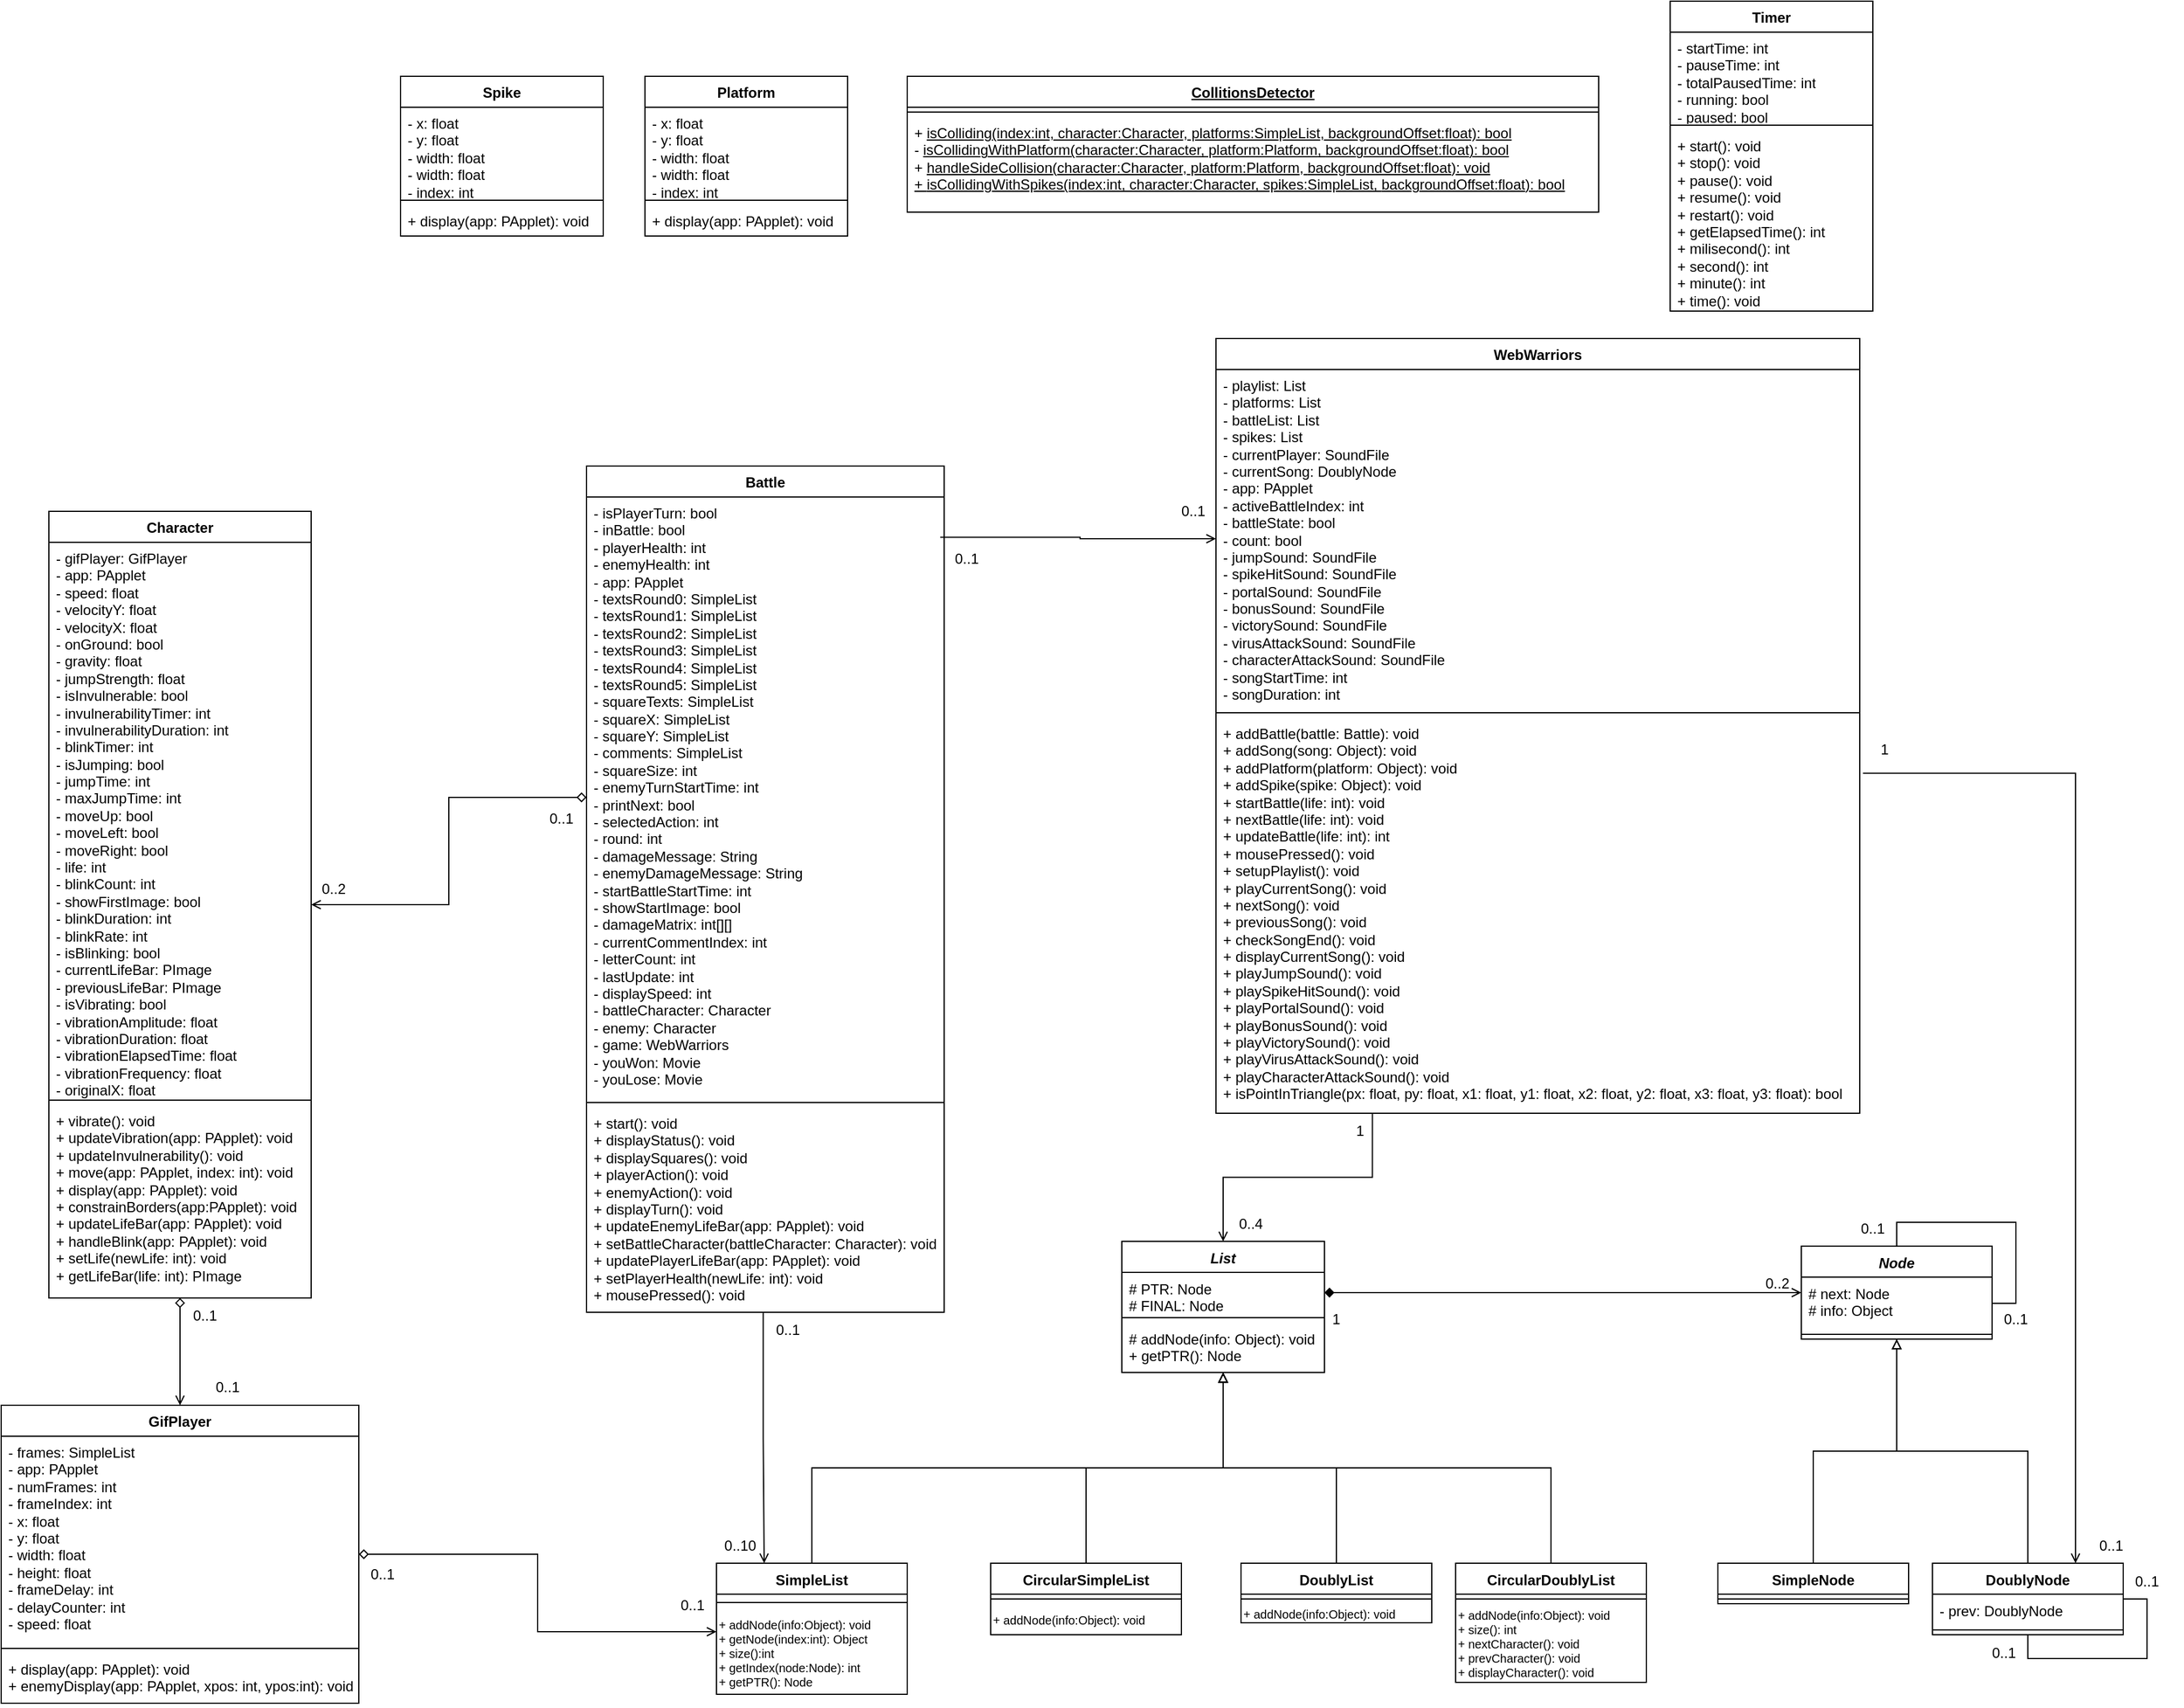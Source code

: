 <mxfile version="24.8.9">
  <diagram name="Página-1" id="no66G18aUI9NBCXY-a2u">
    <mxGraphModel dx="4107" dy="1871" grid="1" gridSize="10" guides="1" tooltips="1" connect="1" arrows="1" fold="1" page="1" pageScale="1" pageWidth="1169" pageHeight="827" math="0" shadow="0">
      <root>
        <mxCell id="0" />
        <mxCell id="1" parent="0" />
        <mxCell id="sptpfzLTfWeSHAtrSv20-1" value="WebWarriors" style="swimlane;fontStyle=1;align=center;verticalAlign=top;childLayout=stackLayout;horizontal=1;startSize=26;horizontalStack=0;resizeParent=1;resizeParentMax=0;resizeLast=0;collapsible=1;marginBottom=0;whiteSpace=wrap;html=1;" parent="1" vertex="1">
          <mxGeometry x="529" y="-520" width="540" height="650" as="geometry" />
        </mxCell>
        <mxCell id="sptpfzLTfWeSHAtrSv20-2" value="- playlist: List&lt;div&gt;&lt;div&gt;&lt;div&gt;- platforms: List&lt;/div&gt;&lt;div&gt;- battleList: List&lt;/div&gt;&lt;div&gt;- spikes: List&lt;/div&gt;&lt;div&gt;- currentPlayer: SoundFile&lt;/div&gt;&lt;div&gt;- currentSong: DoublyNode&lt;/div&gt;&lt;div&gt;- app: PApplet&lt;/div&gt;&lt;div&gt;-&amp;nbsp;activeBattleIndex: int&lt;/div&gt;&lt;div&gt;-&amp;nbsp;battleState: bool&lt;/div&gt;&lt;/div&gt;&lt;/div&gt;&lt;div&gt;- count: bool&lt;/div&gt;&lt;div&gt;-&amp;nbsp;jumpSound:&amp;nbsp;SoundFile&lt;/div&gt;&lt;div&gt;-&amp;nbsp;spikeHitSound:&amp;nbsp;SoundFile&lt;/div&gt;&lt;div&gt;-&amp;nbsp;portalSound:&amp;nbsp;SoundFile&lt;/div&gt;&lt;div&gt;-&amp;nbsp;bonusSound:&amp;nbsp;SoundFile&lt;/div&gt;&lt;div&gt;-&amp;nbsp;victorySound:&amp;nbsp;SoundFile&lt;/div&gt;&lt;div&gt;-&amp;nbsp;virusAttackSound:&amp;nbsp;SoundFile&lt;/div&gt;&lt;div&gt;-&amp;nbsp;characterAttackSound:&amp;nbsp;SoundFile&lt;/div&gt;&lt;div&gt;-&amp;nbsp;songStartTime: int&lt;/div&gt;&lt;div&gt;-&amp;nbsp;songDuration: int&lt;/div&gt;" style="text;strokeColor=none;fillColor=none;align=left;verticalAlign=top;spacingLeft=4;spacingRight=4;overflow=hidden;rotatable=0;points=[[0,0.5],[1,0.5]];portConstraint=eastwest;whiteSpace=wrap;html=1;" parent="sptpfzLTfWeSHAtrSv20-1" vertex="1">
          <mxGeometry y="26" width="540" height="284" as="geometry" />
        </mxCell>
        <mxCell id="sptpfzLTfWeSHAtrSv20-3" value="" style="line;strokeWidth=1;fillColor=none;align=left;verticalAlign=middle;spacingTop=-1;spacingLeft=3;spacingRight=3;rotatable=0;labelPosition=right;points=[];portConstraint=eastwest;strokeColor=inherit;" parent="sptpfzLTfWeSHAtrSv20-1" vertex="1">
          <mxGeometry y="310" width="540" height="8" as="geometry" />
        </mxCell>
        <mxCell id="sptpfzLTfWeSHAtrSv20-4" value="+&amp;nbsp;addBattle(battle: Battle): void&lt;div&gt;+&amp;nbsp;addSong(song: Object): void&lt;/div&gt;&lt;div&gt;+&amp;nbsp;addPlatform(platform: Object): void&lt;/div&gt;&lt;div&gt;+ addSpike(spike: Object): void&lt;br&gt;&lt;div&gt;+&amp;nbsp;startBattle(life: int): void&lt;/div&gt;&lt;div&gt;+&amp;nbsp;nextBattle(life: int): void&lt;/div&gt;&lt;div&gt;+&amp;nbsp;updateBattle(life: int): int&lt;/div&gt;&lt;div&gt;+&amp;nbsp;mousePressed(): void&lt;/div&gt;&lt;div&gt;+&amp;nbsp;setupPlaylist(): void&lt;/div&gt;&lt;/div&gt;&lt;div&gt;+&amp;nbsp;playCurrentSong(): void&lt;/div&gt;&lt;div&gt;+&amp;nbsp;nextSong(): void&lt;/div&gt;&lt;div&gt;+&amp;nbsp;previousSong(): void&lt;/div&gt;&lt;div&gt;+ checkSongEnd(): void&lt;/div&gt;&lt;div&gt;+&amp;nbsp;displayCurrentSong(): void&lt;/div&gt;&lt;div&gt;+&amp;nbsp;playJumpSound(): void&lt;/div&gt;&lt;div&gt;+&amp;nbsp;playSpikeHitSound&lt;span style=&quot;background-color: initial;&quot;&gt;(): void&lt;/span&gt;&lt;/div&gt;&lt;div&gt;+&amp;nbsp;playPortalSound&lt;span style=&quot;background-color: initial;&quot;&gt;(): void&lt;/span&gt;&lt;/div&gt;&lt;div&gt;+&amp;nbsp;playBonusSound&lt;span style=&quot;background-color: initial;&quot;&gt;(): void&lt;/span&gt;&lt;/div&gt;&lt;div&gt;+&amp;nbsp;playVictorySound&lt;span style=&quot;background-color: initial;&quot;&gt;(): void&lt;/span&gt;&lt;/div&gt;&lt;div&gt;+&amp;nbsp;playVirusAttackSound&lt;span style=&quot;background-color: initial;&quot;&gt;(): void&lt;/span&gt;&lt;/div&gt;&lt;div&gt;+&amp;nbsp;playCharacterAttackSound&lt;span style=&quot;background-color: initial;&quot;&gt;(): void&lt;/span&gt;&lt;/div&gt;&lt;div&gt;+&amp;nbsp;isPointInTriangle(px: float, py: float, x1: float, y1: float, x2: float, y2: float, x3: float, y3: float): bool&lt;/div&gt;" style="text;strokeColor=none;fillColor=none;align=left;verticalAlign=top;spacingLeft=4;spacingRight=4;overflow=hidden;rotatable=0;points=[[0,0.5],[1,0.5]];portConstraint=eastwest;whiteSpace=wrap;html=1;" parent="sptpfzLTfWeSHAtrSv20-1" vertex="1">
          <mxGeometry y="318" width="540" height="332" as="geometry" />
        </mxCell>
        <mxCell id="XN8Pr2y6FSfxAYgKEgTv-7" style="edgeStyle=orthogonalEdgeStyle;rounded=0;orthogonalLoop=1;jettySize=auto;html=1;exitX=0.5;exitY=0;exitDx=0;exitDy=0;endArrow=none;endFill=0;startArrow=open;startFill=0;entryX=0.243;entryY=0.999;entryDx=0;entryDy=0;entryPerimeter=0;" parent="1" source="sptpfzLTfWeSHAtrSv20-5" target="sptpfzLTfWeSHAtrSv20-4" edge="1">
          <mxGeometry relative="1" as="geometry" />
        </mxCell>
        <mxCell id="sptpfzLTfWeSHAtrSv20-5" value="&lt;i&gt;List&lt;/i&gt;" style="swimlane;fontStyle=1;align=center;verticalAlign=top;childLayout=stackLayout;horizontal=1;startSize=26;horizontalStack=0;resizeParent=1;resizeParentMax=0;resizeLast=0;collapsible=1;marginBottom=0;whiteSpace=wrap;html=1;" parent="1" vertex="1">
          <mxGeometry x="450" y="237.5" width="170" height="110" as="geometry" />
        </mxCell>
        <mxCell id="sptpfzLTfWeSHAtrSv20-6" value="# PTR: Node&lt;div&gt;# FINAL: Node&lt;/div&gt;" style="text;strokeColor=none;fillColor=none;align=left;verticalAlign=top;spacingLeft=4;spacingRight=4;overflow=hidden;rotatable=0;points=[[0,0.5],[1,0.5]];portConstraint=eastwest;whiteSpace=wrap;html=1;" parent="sptpfzLTfWeSHAtrSv20-5" vertex="1">
          <mxGeometry y="26" width="170" height="34" as="geometry" />
        </mxCell>
        <mxCell id="sptpfzLTfWeSHAtrSv20-7" value="" style="line;strokeWidth=1;fillColor=none;align=left;verticalAlign=middle;spacingTop=-1;spacingLeft=3;spacingRight=3;rotatable=0;labelPosition=right;points=[];portConstraint=eastwest;strokeColor=inherit;" parent="sptpfzLTfWeSHAtrSv20-5" vertex="1">
          <mxGeometry y="60" width="170" height="8" as="geometry" />
        </mxCell>
        <mxCell id="sptpfzLTfWeSHAtrSv20-8" value="# addNode(info: Object): void&lt;div&gt;+ getPTR(): Node&lt;/div&gt;" style="text;strokeColor=none;fillColor=none;align=left;verticalAlign=top;spacingLeft=4;spacingRight=4;overflow=hidden;rotatable=0;points=[[0,0.5],[1,0.5]];portConstraint=eastwest;whiteSpace=wrap;html=1;" parent="sptpfzLTfWeSHAtrSv20-5" vertex="1">
          <mxGeometry y="68" width="170" height="42" as="geometry" />
        </mxCell>
        <mxCell id="sptpfzLTfWeSHAtrSv20-17" style="edgeStyle=orthogonalEdgeStyle;rounded=0;orthogonalLoop=1;jettySize=auto;html=1;exitX=0.5;exitY=0;exitDx=0;exitDy=0;endArrow=block;endFill=0;" parent="1" source="sptpfzLTfWeSHAtrSv20-9" target="sptpfzLTfWeSHAtrSv20-5" edge="1">
          <mxGeometry relative="1" as="geometry" />
        </mxCell>
        <mxCell id="sptpfzLTfWeSHAtrSv20-9" value="SimpleList" style="swimlane;fontStyle=1;align=center;verticalAlign=top;childLayout=stackLayout;horizontal=1;startSize=26;horizontalStack=0;resizeParent=1;resizeParentMax=0;resizeLast=0;collapsible=1;marginBottom=0;whiteSpace=wrap;html=1;" parent="1" vertex="1">
          <mxGeometry x="110" y="507.5" width="160" height="110" as="geometry" />
        </mxCell>
        <mxCell id="sptpfzLTfWeSHAtrSv20-11" value="" style="line;strokeWidth=1;fillColor=none;align=left;verticalAlign=middle;spacingTop=-1;spacingLeft=3;spacingRight=3;rotatable=0;labelPosition=right;points=[];portConstraint=eastwest;strokeColor=inherit;" parent="sptpfzLTfWeSHAtrSv20-9" vertex="1">
          <mxGeometry y="26" width="160" height="14" as="geometry" />
        </mxCell>
        <mxCell id="s4VvLcghxHLv86BNgwfr-2" value="+ addNode(info:Object): void&lt;div&gt;+ getNode(index:int): Object&lt;/div&gt;&lt;div&gt;+ size():int&lt;/div&gt;&lt;div&gt;+ getIndex(node:Node): int&lt;/div&gt;&lt;div&gt;+ getPTR(): Node&lt;/div&gt;" style="text;html=1;align=left;verticalAlign=middle;whiteSpace=wrap;rounded=0;fontSize=10;" parent="sptpfzLTfWeSHAtrSv20-9" vertex="1">
          <mxGeometry y="40" width="160" height="70" as="geometry" />
        </mxCell>
        <mxCell id="sptpfzLTfWeSHAtrSv20-18" style="edgeStyle=orthogonalEdgeStyle;rounded=0;orthogonalLoop=1;jettySize=auto;html=1;exitX=0.5;exitY=0;exitDx=0;exitDy=0;endArrow=block;endFill=0;" parent="1" source="sptpfzLTfWeSHAtrSv20-13" target="sptpfzLTfWeSHAtrSv20-5" edge="1">
          <mxGeometry relative="1" as="geometry" />
        </mxCell>
        <mxCell id="sptpfzLTfWeSHAtrSv20-13" value="CircularSimpleList" style="swimlane;fontStyle=1;align=center;verticalAlign=top;childLayout=stackLayout;horizontal=1;startSize=26;horizontalStack=0;resizeParent=1;resizeParentMax=0;resizeLast=0;collapsible=1;marginBottom=0;whiteSpace=wrap;html=1;" parent="1" vertex="1">
          <mxGeometry x="340" y="507.5" width="160" height="60" as="geometry" />
        </mxCell>
        <mxCell id="sptpfzLTfWeSHAtrSv20-15" value="" style="line;strokeWidth=1;fillColor=none;align=left;verticalAlign=middle;spacingTop=-1;spacingLeft=3;spacingRight=3;rotatable=0;labelPosition=right;points=[];portConstraint=eastwest;strokeColor=inherit;" parent="sptpfzLTfWeSHAtrSv20-13" vertex="1">
          <mxGeometry y="26" width="160" height="8" as="geometry" />
        </mxCell>
        <mxCell id="s4VvLcghxHLv86BNgwfr-3" value="+ addNode(info:Object): void" style="text;html=1;align=left;verticalAlign=middle;whiteSpace=wrap;rounded=0;fontSize=10;" parent="sptpfzLTfWeSHAtrSv20-13" vertex="1">
          <mxGeometry y="34" width="160" height="26" as="geometry" />
        </mxCell>
        <mxCell id="sptpfzLTfWeSHAtrSv20-19" value="&lt;i&gt;Node&lt;/i&gt;" style="swimlane;fontStyle=1;align=center;verticalAlign=top;childLayout=stackLayout;horizontal=1;startSize=26;horizontalStack=0;resizeParent=1;resizeParentMax=0;resizeLast=0;collapsible=1;marginBottom=0;whiteSpace=wrap;html=1;" parent="1" vertex="1">
          <mxGeometry x="1020" y="241.5" width="160" height="78" as="geometry" />
        </mxCell>
        <mxCell id="sptpfzLTfWeSHAtrSv20-20" value="# next: Node&lt;div&gt;# info: Object&lt;/div&gt;" style="text;strokeColor=none;fillColor=none;align=left;verticalAlign=top;spacingLeft=4;spacingRight=4;overflow=hidden;rotatable=0;points=[[0,0.5],[1,0.5]];portConstraint=eastwest;whiteSpace=wrap;html=1;" parent="sptpfzLTfWeSHAtrSv20-19" vertex="1">
          <mxGeometry y="26" width="160" height="44" as="geometry" />
        </mxCell>
        <mxCell id="sptpfzLTfWeSHAtrSv20-21" value="" style="line;strokeWidth=1;fillColor=none;align=left;verticalAlign=middle;spacingTop=-1;spacingLeft=3;spacingRight=3;rotatable=0;labelPosition=right;points=[];portConstraint=eastwest;strokeColor=inherit;" parent="sptpfzLTfWeSHAtrSv20-19" vertex="1">
          <mxGeometry y="70" width="160" height="8" as="geometry" />
        </mxCell>
        <mxCell id="XN8Pr2y6FSfxAYgKEgTv-8" style="edgeStyle=orthogonalEdgeStyle;rounded=0;orthogonalLoop=1;jettySize=auto;html=1;exitX=0.5;exitY=0;exitDx=0;exitDy=0;entryX=1;entryY=0.5;entryDx=0;entryDy=0;endArrow=none;endFill=0;" parent="sptpfzLTfWeSHAtrSv20-19" source="sptpfzLTfWeSHAtrSv20-19" target="sptpfzLTfWeSHAtrSv20-20" edge="1">
          <mxGeometry relative="1" as="geometry">
            <Array as="points">
              <mxPoint x="80" y="-20" />
              <mxPoint x="180" y="-20" />
              <mxPoint x="180" y="48" />
            </Array>
          </mxGeometry>
        </mxCell>
        <mxCell id="sptpfzLTfWeSHAtrSv20-27" style="edgeStyle=orthogonalEdgeStyle;rounded=0;orthogonalLoop=1;jettySize=auto;html=1;exitX=0.5;exitY=0;exitDx=0;exitDy=0;endArrow=block;endFill=0;" parent="1" source="sptpfzLTfWeSHAtrSv20-23" target="sptpfzLTfWeSHAtrSv20-19" edge="1">
          <mxGeometry relative="1" as="geometry" />
        </mxCell>
        <mxCell id="sptpfzLTfWeSHAtrSv20-23" value="SimpleNode" style="swimlane;fontStyle=1;align=center;verticalAlign=top;childLayout=stackLayout;horizontal=1;startSize=26;horizontalStack=0;resizeParent=1;resizeParentMax=0;resizeLast=0;collapsible=1;marginBottom=0;whiteSpace=wrap;html=1;" parent="1" vertex="1">
          <mxGeometry x="950" y="507.5" width="160" height="34" as="geometry" />
        </mxCell>
        <mxCell id="sptpfzLTfWeSHAtrSv20-25" value="" style="line;strokeWidth=1;fillColor=none;align=left;verticalAlign=middle;spacingTop=-1;spacingLeft=3;spacingRight=3;rotatable=0;labelPosition=right;points=[];portConstraint=eastwest;strokeColor=inherit;" parent="sptpfzLTfWeSHAtrSv20-23" vertex="1">
          <mxGeometry y="26" width="160" height="8" as="geometry" />
        </mxCell>
        <mxCell id="sptpfzLTfWeSHAtrSv20-28" style="edgeStyle=orthogonalEdgeStyle;rounded=0;orthogonalLoop=1;jettySize=auto;html=1;exitX=1;exitY=0.5;exitDx=0;exitDy=0;endArrow=open;endFill=0;startArrow=diamond;startFill=1;" parent="1" source="sptpfzLTfWeSHAtrSv20-6" target="sptpfzLTfWeSHAtrSv20-19" edge="1">
          <mxGeometry relative="1" as="geometry" />
        </mxCell>
        <mxCell id="RfS6DUSDiNO2roSs5a4l-10" style="edgeStyle=orthogonalEdgeStyle;rounded=0;orthogonalLoop=1;jettySize=auto;html=1;exitX=0.5;exitY=0;exitDx=0;exitDy=0;endArrow=block;endFill=0;" parent="1" source="RfS6DUSDiNO2roSs5a4l-1" target="sptpfzLTfWeSHAtrSv20-19" edge="1">
          <mxGeometry relative="1" as="geometry" />
        </mxCell>
        <mxCell id="RfS6DUSDiNO2roSs5a4l-1" value="DoublyNode" style="swimlane;fontStyle=1;align=center;verticalAlign=top;childLayout=stackLayout;horizontal=1;startSize=26;horizontalStack=0;resizeParent=1;resizeParentMax=0;resizeLast=0;collapsible=1;marginBottom=0;whiteSpace=wrap;html=1;" parent="1" vertex="1">
          <mxGeometry x="1130" y="507.5" width="160" height="60" as="geometry" />
        </mxCell>
        <mxCell id="RfS6DUSDiNO2roSs5a4l-2" value="- prev: DoublyNode" style="text;strokeColor=none;fillColor=none;align=left;verticalAlign=top;spacingLeft=4;spacingRight=4;overflow=hidden;rotatable=0;points=[[0,0.5],[1,0.5]];portConstraint=eastwest;whiteSpace=wrap;html=1;" parent="RfS6DUSDiNO2roSs5a4l-1" vertex="1">
          <mxGeometry y="26" width="160" height="26" as="geometry" />
        </mxCell>
        <mxCell id="RfS6DUSDiNO2roSs5a4l-3" value="" style="line;strokeWidth=1;fillColor=none;align=left;verticalAlign=middle;spacingTop=-1;spacingLeft=3;spacingRight=3;rotatable=0;labelPosition=right;points=[];portConstraint=eastwest;strokeColor=inherit;" parent="RfS6DUSDiNO2roSs5a4l-1" vertex="1">
          <mxGeometry y="52" width="160" height="8" as="geometry" />
        </mxCell>
        <mxCell id="RfS6DUSDiNO2roSs5a4l-9" style="edgeStyle=orthogonalEdgeStyle;rounded=0;orthogonalLoop=1;jettySize=auto;html=1;exitX=0.5;exitY=0;exitDx=0;exitDy=0;endArrow=block;endFill=0;" parent="1" source="RfS6DUSDiNO2roSs5a4l-5" target="sptpfzLTfWeSHAtrSv20-5" edge="1">
          <mxGeometry relative="1" as="geometry" />
        </mxCell>
        <mxCell id="RfS6DUSDiNO2roSs5a4l-5" value="DoublyList" style="swimlane;fontStyle=1;align=center;verticalAlign=top;childLayout=stackLayout;horizontal=1;startSize=26;horizontalStack=0;resizeParent=1;resizeParentMax=0;resizeLast=0;collapsible=1;marginBottom=0;whiteSpace=wrap;html=1;" parent="1" vertex="1">
          <mxGeometry x="550" y="507.5" width="160" height="50" as="geometry" />
        </mxCell>
        <mxCell id="RfS6DUSDiNO2roSs5a4l-7" value="" style="line;strokeWidth=1;fillColor=none;align=left;verticalAlign=middle;spacingTop=-1;spacingLeft=3;spacingRight=3;rotatable=0;labelPosition=right;points=[];portConstraint=eastwest;strokeColor=inherit;" parent="RfS6DUSDiNO2roSs5a4l-5" vertex="1">
          <mxGeometry y="26" width="160" height="8" as="geometry" />
        </mxCell>
        <mxCell id="s4VvLcghxHLv86BNgwfr-4" value="+ addNode(info:Object): void" style="text;html=1;align=left;verticalAlign=middle;whiteSpace=wrap;rounded=0;fontSize=10;" parent="RfS6DUSDiNO2roSs5a4l-5" vertex="1">
          <mxGeometry y="34" width="160" height="16" as="geometry" />
        </mxCell>
        <mxCell id="RfS6DUSDiNO2roSs5a4l-15" style="edgeStyle=orthogonalEdgeStyle;rounded=0;orthogonalLoop=1;jettySize=auto;html=1;exitX=0.5;exitY=0;exitDx=0;exitDy=0;endArrow=block;endFill=0;" parent="1" source="RfS6DUSDiNO2roSs5a4l-11" target="sptpfzLTfWeSHAtrSv20-5" edge="1">
          <mxGeometry relative="1" as="geometry" />
        </mxCell>
        <mxCell id="RfS6DUSDiNO2roSs5a4l-11" value="CircularDoublyList" style="swimlane;fontStyle=1;align=center;verticalAlign=top;childLayout=stackLayout;horizontal=1;startSize=26;horizontalStack=0;resizeParent=1;resizeParentMax=0;resizeLast=0;collapsible=1;marginBottom=0;whiteSpace=wrap;html=1;" parent="1" vertex="1">
          <mxGeometry x="730" y="507.5" width="160" height="100" as="geometry" />
        </mxCell>
        <mxCell id="RfS6DUSDiNO2roSs5a4l-13" value="" style="line;strokeWidth=1;fillColor=none;align=left;verticalAlign=middle;spacingTop=-1;spacingLeft=3;spacingRight=3;rotatable=0;labelPosition=right;points=[];portConstraint=eastwest;strokeColor=inherit;" parent="RfS6DUSDiNO2roSs5a4l-11" vertex="1">
          <mxGeometry y="26" width="160" height="8" as="geometry" />
        </mxCell>
        <mxCell id="s4VvLcghxHLv86BNgwfr-5" value="+ addNode(info:Object): void&lt;div&gt;+ size(): int&lt;/div&gt;&lt;div&gt;+ nextCharacter(): void&lt;/div&gt;&lt;div&gt;+ prevCharacter(): void&lt;/div&gt;&lt;div&gt;+ displayCharacter(): void&lt;/div&gt;" style="text;html=1;align=left;verticalAlign=middle;whiteSpace=wrap;rounded=0;fontSize=10;" parent="RfS6DUSDiNO2roSs5a4l-11" vertex="1">
          <mxGeometry y="34" width="160" height="66" as="geometry" />
        </mxCell>
        <mxCell id="RfS6DUSDiNO2roSs5a4l-21" value="Character" style="swimlane;fontStyle=1;align=center;verticalAlign=top;childLayout=stackLayout;horizontal=1;startSize=26;horizontalStack=0;resizeParent=1;resizeParentMax=0;resizeLast=0;collapsible=1;marginBottom=0;whiteSpace=wrap;html=1;" parent="1" vertex="1">
          <mxGeometry x="-450" y="-375" width="220" height="660" as="geometry" />
        </mxCell>
        <mxCell id="RfS6DUSDiNO2roSs5a4l-22" value="- gifPlayer: GifPlayer&lt;div&gt;- app: PApplet&lt;br&gt;&lt;div&gt;-&amp;nbsp;speed: float&lt;/div&gt;&lt;div&gt;-&amp;nbsp;velocityY: float&lt;/div&gt;&lt;div&gt;-&amp;nbsp;velocityX: float&lt;/div&gt;&lt;div&gt;-&amp;nbsp;onGround: bool&lt;/div&gt;&lt;div&gt;-&amp;nbsp;gravity: float&lt;/div&gt;&lt;div&gt;-&amp;nbsp;jumpStrength: float&lt;/div&gt;&lt;div&gt;-&amp;nbsp;isInvulnerable: bool&lt;/div&gt;&lt;div&gt;-&amp;nbsp;invulnerabilityTimer: int&lt;/div&gt;&lt;div&gt;-&amp;nbsp;invulnerabilityDuration: int&lt;/div&gt;&lt;div&gt;-&amp;nbsp;blinkTimer: int&lt;/div&gt;&lt;div&gt;-&amp;nbsp;isJumping: bool&lt;/div&gt;&lt;div&gt;-&amp;nbsp;jumpTime: int&lt;/div&gt;&lt;div&gt;-&amp;nbsp;maxJumpTime: int&lt;/div&gt;&lt;div&gt;-&amp;nbsp;moveUp: bool&lt;/div&gt;&lt;div&gt;-&amp;nbsp;moveLeft: bool&lt;/div&gt;&lt;div&gt;- moveRight: bool&lt;/div&gt;&lt;/div&gt;&lt;div&gt;- life: int&lt;/div&gt;&lt;div&gt;-&amp;nbsp;blinkCount: int&lt;/div&gt;&lt;div&gt;-&amp;nbsp;showFirstImage: bool&lt;/div&gt;&lt;div&gt;-&amp;nbsp;blinkDuration: int&lt;/div&gt;&lt;div&gt;-&amp;nbsp;blinkRate: int&lt;/div&gt;&lt;div&gt;-&amp;nbsp;isBlinking: bool&lt;/div&gt;&lt;div&gt;-&amp;nbsp;currentLifeBar: PImage&lt;/div&gt;&lt;div&gt;-&amp;nbsp;previousLifeBar: PImage&lt;/div&gt;&lt;div&gt;-&amp;nbsp;isVibrating: bool&lt;/div&gt;&lt;div&gt;-&amp;nbsp;vibrationAmplitude: float&lt;/div&gt;&lt;div&gt;-&amp;nbsp;vibrationDuration: float&lt;/div&gt;&lt;div&gt;-&amp;nbsp;vibrationElapsedTime: float&lt;/div&gt;&lt;div&gt;-&amp;nbsp;vibrationFrequency: float&lt;/div&gt;&lt;div&gt;-&amp;nbsp;originalX: float&lt;/div&gt;" style="text;strokeColor=none;fillColor=none;align=left;verticalAlign=top;spacingLeft=4;spacingRight=4;overflow=hidden;rotatable=0;points=[[0,0.5],[1,0.5]];portConstraint=eastwest;whiteSpace=wrap;html=1;" parent="RfS6DUSDiNO2roSs5a4l-21" vertex="1">
          <mxGeometry y="26" width="220" height="464" as="geometry" />
        </mxCell>
        <mxCell id="RfS6DUSDiNO2roSs5a4l-23" value="" style="line;strokeWidth=1;fillColor=none;align=left;verticalAlign=middle;spacingTop=-1;spacingLeft=3;spacingRight=3;rotatable=0;labelPosition=right;points=[];portConstraint=eastwest;strokeColor=inherit;" parent="RfS6DUSDiNO2roSs5a4l-21" vertex="1">
          <mxGeometry y="490" width="220" height="8" as="geometry" />
        </mxCell>
        <mxCell id="RfS6DUSDiNO2roSs5a4l-24" value="&lt;div&gt;+ vibrate(): void&lt;/div&gt;&lt;div&gt;+&amp;nbsp;updateVibration(app: PApplet): void&lt;/div&gt;&lt;div&gt;+&amp;nbsp;updateInvulnerability(): void&lt;/div&gt;+ move(app: PApplet, index: int): void&lt;div&gt;+&amp;nbsp;&lt;span style=&quot;background-color: initial;&quot;&gt;display(app: PApplet): void&lt;/span&gt;&lt;/div&gt;&lt;div&gt;&lt;span style=&quot;background-color: initial;&quot;&gt;+&amp;nbsp;&lt;/span&gt;&lt;span style=&quot;background-color: initial;&quot;&gt;constrainBorders(app:&lt;/span&gt;&lt;span style=&quot;background-color: initial;&quot;&gt;PApplet&lt;/span&gt;&lt;span style=&quot;background-color: initial;&quot;&gt;): void&lt;/span&gt;&lt;/div&gt;&lt;div&gt;&lt;span style=&quot;background-color: initial;&quot;&gt;+&amp;nbsp;&lt;/span&gt;&lt;span style=&quot;background-color: initial;&quot;&gt;updateLifeBar(app: PApplet): void&lt;/span&gt;&lt;/div&gt;&lt;div&gt;&lt;span style=&quot;background-color: initial;&quot;&gt;+&amp;nbsp;&lt;/span&gt;&lt;span style=&quot;background-color: initial;&quot;&gt;handleBlink(app: PApplet): void&lt;/span&gt;&lt;/div&gt;&lt;div&gt;&lt;span style=&quot;background-color: initial;&quot;&gt;+&amp;nbsp;&lt;/span&gt;&lt;span style=&quot;background-color: initial;&quot;&gt;setLife(newLife: int): void&lt;/span&gt;&lt;/div&gt;&lt;div&gt;&lt;span style=&quot;background-color: initial;&quot;&gt;+&amp;nbsp;&lt;/span&gt;&lt;span style=&quot;background-color: initial;&quot;&gt;getLifeBar(life: int): PImage&lt;/span&gt;&lt;/div&gt;" style="text;strokeColor=none;fillColor=none;align=left;verticalAlign=top;spacingLeft=4;spacingRight=4;overflow=hidden;rotatable=0;points=[[0,0.5],[1,0.5]];portConstraint=eastwest;whiteSpace=wrap;html=1;" parent="RfS6DUSDiNO2roSs5a4l-21" vertex="1">
          <mxGeometry y="498" width="220" height="162" as="geometry" />
        </mxCell>
        <mxCell id="s4VvLcghxHLv86BNgwfr-20" style="edgeStyle=orthogonalEdgeStyle;rounded=0;orthogonalLoop=1;jettySize=auto;html=1;exitX=0.5;exitY=0;exitDx=0;exitDy=0;endArrow=diamond;endFill=0;startArrow=open;startFill=0;" parent="1" source="RfS6DUSDiNO2roSs5a4l-25" target="RfS6DUSDiNO2roSs5a4l-21" edge="1">
          <mxGeometry relative="1" as="geometry" />
        </mxCell>
        <mxCell id="RfS6DUSDiNO2roSs5a4l-25" value="GifPlayer" style="swimlane;fontStyle=1;align=center;verticalAlign=top;childLayout=stackLayout;horizontal=1;startSize=26;horizontalStack=0;resizeParent=1;resizeParentMax=0;resizeLast=0;collapsible=1;marginBottom=0;whiteSpace=wrap;html=1;" parent="1" vertex="1">
          <mxGeometry x="-490" y="375" width="300" height="250" as="geometry" />
        </mxCell>
        <mxCell id="RfS6DUSDiNO2roSs5a4l-26" value="- frames: SimpleList&lt;div&gt;- app: PApplet&lt;/div&gt;&lt;div&gt;-&amp;nbsp;numFrames: int&lt;/div&gt;&lt;div&gt;-&amp;nbsp;frameIndex: int&lt;/div&gt;&lt;div&gt;- x: float&lt;/div&gt;&lt;div&gt;- y: float&lt;/div&gt;&lt;div&gt;- width: float&lt;/div&gt;&lt;div&gt;- height: float&lt;/div&gt;&lt;div&gt;-&amp;nbsp;frameDelay: int&lt;/div&gt;&lt;div&gt;-&amp;nbsp;delayCounter: int&lt;/div&gt;&lt;div&gt;-&amp;nbsp;speed: float&lt;/div&gt;" style="text;strokeColor=none;fillColor=none;align=left;verticalAlign=top;spacingLeft=4;spacingRight=4;overflow=hidden;rotatable=0;points=[[0,0.5],[1,0.5]];portConstraint=eastwest;whiteSpace=wrap;html=1;" parent="RfS6DUSDiNO2roSs5a4l-25" vertex="1">
          <mxGeometry y="26" width="300" height="174" as="geometry" />
        </mxCell>
        <mxCell id="RfS6DUSDiNO2roSs5a4l-27" value="" style="line;strokeWidth=1;fillColor=none;align=left;verticalAlign=middle;spacingTop=-1;spacingLeft=3;spacingRight=3;rotatable=0;labelPosition=right;points=[];portConstraint=eastwest;strokeColor=inherit;" parent="RfS6DUSDiNO2roSs5a4l-25" vertex="1">
          <mxGeometry y="200" width="300" height="8" as="geometry" />
        </mxCell>
        <mxCell id="RfS6DUSDiNO2roSs5a4l-28" value="+ display(app: PApplet): void&lt;div&gt;+&amp;nbsp;enemyDisplay(app: PApplet, xpos: int, ypos:int): void&lt;/div&gt;" style="text;strokeColor=none;fillColor=none;align=left;verticalAlign=top;spacingLeft=4;spacingRight=4;overflow=hidden;rotatable=0;points=[[0,0.5],[1,0.5]];portConstraint=eastwest;whiteSpace=wrap;html=1;" parent="RfS6DUSDiNO2roSs5a4l-25" vertex="1">
          <mxGeometry y="208" width="300" height="42" as="geometry" />
        </mxCell>
        <mxCell id="RfS6DUSDiNO2roSs5a4l-29" value="&lt;u&gt;CollitionsDetector&lt;/u&gt;" style="swimlane;fontStyle=1;align=center;verticalAlign=top;childLayout=stackLayout;horizontal=1;startSize=26;horizontalStack=0;resizeParent=1;resizeParentMax=0;resizeLast=0;collapsible=1;marginBottom=0;whiteSpace=wrap;html=1;" parent="1" vertex="1">
          <mxGeometry x="270" y="-740" width="580" height="114" as="geometry" />
        </mxCell>
        <mxCell id="RfS6DUSDiNO2roSs5a4l-31" value="" style="line;strokeWidth=1;fillColor=none;align=left;verticalAlign=middle;spacingTop=-1;spacingLeft=3;spacingRight=3;rotatable=0;labelPosition=right;points=[];portConstraint=eastwest;strokeColor=inherit;" parent="RfS6DUSDiNO2roSs5a4l-29" vertex="1">
          <mxGeometry y="26" width="580" height="8" as="geometry" />
        </mxCell>
        <mxCell id="RfS6DUSDiNO2roSs5a4l-32" value="+ &lt;u&gt;isColliding(index:int, character:Character, platforms:SimpleList, backgroundOffset:float): bool&lt;/u&gt;&lt;div&gt;-&amp;nbsp;&lt;u&gt;isCollidingWithPlatform(character:Character, platform:&lt;span style=&quot;background-color: initial;&quot;&gt;Platform&lt;/span&gt;&lt;span style=&quot;background-color: initial;&quot;&gt;,&amp;nbsp;&lt;/span&gt;backgroundOffset:float&lt;span style=&quot;background-color: initial;&quot;&gt;): bool&lt;/span&gt;&lt;/u&gt;&lt;/div&gt;&lt;div&gt;&lt;span style=&quot;background-color: initial;&quot;&gt;+&amp;nbsp;&lt;/span&gt;&lt;span style=&quot;text-decoration-line: underline; background-color: initial;&quot;&gt;handleSideCollision(&lt;/span&gt;&lt;u&gt;character:Character, platform:&lt;/u&gt;&lt;span style=&quot;text-decoration-line: underline; background-color: initial;&quot;&gt;Platform&lt;/span&gt;&lt;span style=&quot;text-decoration-line: underline; background-color: initial;&quot;&gt;,&amp;nbsp;&lt;/span&gt;&lt;u&gt;backgroundOffset:float&lt;/u&gt;&lt;span style=&quot;text-decoration-line: underline; background-color: initial;&quot;&gt;): void&lt;/span&gt;&lt;/div&gt;&lt;div&gt;&lt;span style=&quot;text-decoration-line: underline; background-color: initial;&quot;&gt;+&amp;nbsp;&lt;/span&gt;&lt;span style=&quot;background-color: initial;&quot;&gt;&lt;u&gt;isCollidingWithSpikes(index:int, character:Character, spikes:SimpleList,&amp;nbsp;&lt;/u&gt;&lt;/span&gt;&lt;u style=&quot;background-color: initial;&quot;&gt;backgroundOffset:float&lt;/u&gt;&lt;u style=&quot;background-color: initial;&quot;&gt;): bool&lt;/u&gt;&lt;/div&gt;" style="text;strokeColor=none;fillColor=none;align=left;verticalAlign=top;spacingLeft=4;spacingRight=4;overflow=hidden;rotatable=0;points=[[0,0.5],[1,0.5]];portConstraint=eastwest;whiteSpace=wrap;html=1;" parent="RfS6DUSDiNO2roSs5a4l-29" vertex="1">
          <mxGeometry y="34" width="580" height="80" as="geometry" />
        </mxCell>
        <mxCell id="XN8Pr2y6FSfxAYgKEgTv-1" value="0..2" style="text;html=1;align=center;verticalAlign=middle;whiteSpace=wrap;rounded=0;" parent="1" vertex="1">
          <mxGeometry x="970" y="257.5" width="60" height="30" as="geometry" />
        </mxCell>
        <mxCell id="XN8Pr2y6FSfxAYgKEgTv-2" value="1" style="text;html=1;align=center;verticalAlign=middle;whiteSpace=wrap;rounded=0;" parent="1" vertex="1">
          <mxGeometry x="600" y="287.5" width="60" height="30" as="geometry" />
        </mxCell>
        <mxCell id="XN8Pr2y6FSfxAYgKEgTv-9" value="0..1" style="text;html=1;align=center;verticalAlign=middle;whiteSpace=wrap;rounded=0;" parent="1" vertex="1">
          <mxGeometry x="1050" y="211.5" width="60" height="30" as="geometry" />
        </mxCell>
        <mxCell id="XN8Pr2y6FSfxAYgKEgTv-10" value="0..1" style="text;html=1;align=center;verticalAlign=middle;whiteSpace=wrap;rounded=0;" parent="1" vertex="1">
          <mxGeometry x="1170" y="287.5" width="60" height="30" as="geometry" />
        </mxCell>
        <mxCell id="XN8Pr2y6FSfxAYgKEgTv-11" style="edgeStyle=orthogonalEdgeStyle;rounded=0;orthogonalLoop=1;jettySize=auto;html=1;exitX=0.5;exitY=1;exitDx=0;exitDy=0;entryX=1;entryY=0.5;entryDx=0;entryDy=0;endArrow=none;endFill=0;" parent="1" source="RfS6DUSDiNO2roSs5a4l-1" target="RfS6DUSDiNO2roSs5a4l-1" edge="1">
          <mxGeometry relative="1" as="geometry" />
        </mxCell>
        <mxCell id="XN8Pr2y6FSfxAYgKEgTv-12" value="0..1" style="text;html=1;align=center;verticalAlign=middle;whiteSpace=wrap;rounded=0;" parent="1" vertex="1">
          <mxGeometry x="1280" y="507.5" width="60" height="30" as="geometry" />
        </mxCell>
        <mxCell id="XN8Pr2y6FSfxAYgKEgTv-13" value="0..1" style="text;html=1;align=center;verticalAlign=middle;whiteSpace=wrap;rounded=0;" parent="1" vertex="1">
          <mxGeometry x="1160" y="567.5" width="60" height="30" as="geometry" />
        </mxCell>
        <mxCell id="XN8Pr2y6FSfxAYgKEgTv-15" style="edgeStyle=orthogonalEdgeStyle;rounded=0;orthogonalLoop=1;jettySize=auto;html=1;exitX=1.005;exitY=0.141;exitDx=0;exitDy=0;entryX=0.75;entryY=0;entryDx=0;entryDy=0;endArrow=open;endFill=0;exitPerimeter=0;" parent="1" source="sptpfzLTfWeSHAtrSv20-4" target="RfS6DUSDiNO2roSs5a4l-1" edge="1">
          <mxGeometry relative="1" as="geometry" />
        </mxCell>
        <mxCell id="XN8Pr2y6FSfxAYgKEgTv-16" value="1" style="text;html=1;align=center;verticalAlign=middle;whiteSpace=wrap;rounded=0;" parent="1" vertex="1">
          <mxGeometry x="1060" y="-190" width="60" height="30" as="geometry" />
        </mxCell>
        <mxCell id="XN8Pr2y6FSfxAYgKEgTv-18" value="0..1" style="text;html=1;align=center;verticalAlign=middle;whiteSpace=wrap;rounded=0;" parent="1" vertex="1">
          <mxGeometry x="1250" y="477.5" width="60" height="30" as="geometry" />
        </mxCell>
        <mxCell id="XN8Pr2y6FSfxAYgKEgTv-19" value="1" style="text;html=1;align=center;verticalAlign=middle;whiteSpace=wrap;rounded=0;" parent="1" vertex="1">
          <mxGeometry x="620" y="130" width="60" height="30" as="geometry" />
        </mxCell>
        <mxCell id="XN8Pr2y6FSfxAYgKEgTv-20" value="0..4&amp;nbsp;" style="text;html=1;align=center;verticalAlign=middle;whiteSpace=wrap;rounded=0;" parent="1" vertex="1">
          <mxGeometry x="535" y="207.5" width="50" height="30" as="geometry" />
        </mxCell>
        <mxCell id="XN8Pr2y6FSfxAYgKEgTv-21" value="Battle" style="swimlane;fontStyle=1;align=center;verticalAlign=top;childLayout=stackLayout;horizontal=1;startSize=26;horizontalStack=0;resizeParent=1;resizeParentMax=0;resizeLast=0;collapsible=1;marginBottom=0;whiteSpace=wrap;html=1;" parent="1" vertex="1">
          <mxGeometry x="1" y="-413" width="300" height="710" as="geometry" />
        </mxCell>
        <mxCell id="XN8Pr2y6FSfxAYgKEgTv-22" value="-&amp;nbsp;isPlayerTurn: bool&lt;div&gt;-&amp;nbsp;inBattle: bool&lt;/div&gt;&lt;div&gt;-&amp;nbsp;playerHealth: int&lt;/div&gt;&lt;div&gt;-&amp;nbsp;enemyHealth: int&lt;/div&gt;&lt;div&gt;- app:&amp;nbsp;PApplet&lt;/div&gt;&lt;div&gt;- textsRound0: SimpleList&lt;/div&gt;&lt;div&gt;- textsRound1: SimpleList&lt;/div&gt;&lt;div&gt;- textsRound2: SimpleList&lt;/div&gt;&lt;div&gt;- textsRound3: SimpleList&lt;/div&gt;&lt;div&gt;- textsRound4: SimpleList&lt;/div&gt;&lt;div&gt;- textsRound5: SimpleList&lt;/div&gt;&lt;div&gt;-&amp;nbsp;squareTexts: SimpleList&lt;/div&gt;&lt;div&gt;-&amp;nbsp;squareX: SimpleList&lt;/div&gt;&lt;div&gt;-&amp;nbsp;squareY: SimpleList&lt;/div&gt;&lt;div&gt;-&amp;nbsp;comments: SimpleList&lt;/div&gt;&lt;div&gt;-&amp;nbsp;squareSize: int&lt;/div&gt;&lt;div&gt;-&amp;nbsp;enemyTurnStartTime: int&lt;/div&gt;&lt;div&gt;-&amp;nbsp;printNext: bool&lt;/div&gt;&lt;div&gt;-&amp;nbsp;selectedAction: int&lt;/div&gt;&lt;div&gt;-&amp;nbsp;round: int&lt;/div&gt;&lt;div&gt;-&amp;nbsp;damageMessage: String&lt;/div&gt;&lt;div&gt;-&amp;nbsp;enemyDamageMessage: String&lt;/div&gt;&lt;div&gt;- startBattleStartTime: int&lt;/div&gt;&lt;div&gt;- showStartImage: bool&lt;/div&gt;&lt;div&gt;-&amp;nbsp;damageMatrix: int[][]&lt;/div&gt;&lt;div&gt;-&amp;nbsp;currentCommentIndex: int&lt;/div&gt;&lt;div&gt;-&amp;nbsp;letterCount: int&lt;/div&gt;&lt;div&gt;-&amp;nbsp;lastUpdate: int&lt;/div&gt;&lt;div&gt;-&amp;nbsp;displaySpeed: int&lt;/div&gt;&lt;div&gt;- battleCharacter: Character&lt;/div&gt;&lt;div&gt;- enemy: Character&lt;/div&gt;&lt;div&gt;- game:&amp;nbsp;WebWarriors&lt;/div&gt;&lt;div&gt;- youWon: Movie&lt;/div&gt;&lt;div&gt;- youLose: Movie&lt;/div&gt;" style="text;strokeColor=none;fillColor=none;align=left;verticalAlign=top;spacingLeft=4;spacingRight=4;overflow=hidden;rotatable=0;points=[[0,0.5],[1,0.5]];portConstraint=eastwest;whiteSpace=wrap;html=1;" parent="XN8Pr2y6FSfxAYgKEgTv-21" vertex="1">
          <mxGeometry y="26" width="300" height="504" as="geometry" />
        </mxCell>
        <mxCell id="XN8Pr2y6FSfxAYgKEgTv-23" value="" style="line;strokeWidth=1;fillColor=none;align=left;verticalAlign=middle;spacingTop=-1;spacingLeft=3;spacingRight=3;rotatable=0;labelPosition=right;points=[];portConstraint=eastwest;strokeColor=inherit;" parent="XN8Pr2y6FSfxAYgKEgTv-21" vertex="1">
          <mxGeometry y="530" width="300" height="8" as="geometry" />
        </mxCell>
        <mxCell id="XN8Pr2y6FSfxAYgKEgTv-24" value="+ start(): void&lt;div&gt;+&amp;nbsp;displayStatus(): void&lt;/div&gt;&lt;div&gt;+&amp;nbsp;displaySquares(): void&lt;/div&gt;&lt;div&gt;+&amp;nbsp;playerAction(): void&lt;/div&gt;&lt;div&gt;+&amp;nbsp;enemyAction(): void&lt;/div&gt;&lt;div&gt;+&amp;nbsp;displayTurn(): void&lt;/div&gt;&lt;div&gt;+ updateEnemyLifeBar(app: PApplet): void&lt;/div&gt;&lt;div&gt;+ setBattleCharacter(battleCharacter: Character): void&lt;/div&gt;&lt;div&gt;+ updatePlayerLifeBar(app: PApplet): void&lt;/div&gt;&lt;div&gt;+ setPlayerHealth(newLife: int): void&lt;/div&gt;&lt;div&gt;+&amp;nbsp;mousePressed(): void&lt;/div&gt;" style="text;strokeColor=none;fillColor=none;align=left;verticalAlign=top;spacingLeft=4;spacingRight=4;overflow=hidden;rotatable=0;points=[[0,0.5],[1,0.5]];portConstraint=eastwest;whiteSpace=wrap;html=1;" parent="XN8Pr2y6FSfxAYgKEgTv-21" vertex="1">
          <mxGeometry y="538" width="300" height="172" as="geometry" />
        </mxCell>
        <mxCell id="s4VvLcghxHLv86BNgwfr-7" style="edgeStyle=orthogonalEdgeStyle;rounded=0;orthogonalLoop=1;jettySize=auto;html=1;exitX=0.494;exitY=0.998;exitDx=0;exitDy=0;entryX=0.25;entryY=0;entryDx=0;entryDy=0;endArrow=open;endFill=0;exitPerimeter=0;" parent="1" source="XN8Pr2y6FSfxAYgKEgTv-24" target="sptpfzLTfWeSHAtrSv20-9" edge="1">
          <mxGeometry relative="1" as="geometry" />
        </mxCell>
        <mxCell id="s4VvLcghxHLv86BNgwfr-8" style="edgeStyle=orthogonalEdgeStyle;rounded=0;orthogonalLoop=1;jettySize=auto;html=1;entryX=0;entryY=0.5;entryDx=0;entryDy=0;exitX=0.989;exitY=0.067;exitDx=0;exitDy=0;exitPerimeter=0;endArrow=open;endFill=0;" parent="1" source="XN8Pr2y6FSfxAYgKEgTv-22" target="sptpfzLTfWeSHAtrSv20-2" edge="1">
          <mxGeometry relative="1" as="geometry">
            <mxPoint x="320" y="-160" as="sourcePoint" />
          </mxGeometry>
        </mxCell>
        <mxCell id="s4VvLcghxHLv86BNgwfr-9" value="0..1" style="text;html=1;align=center;verticalAlign=middle;whiteSpace=wrap;rounded=0;" parent="1" vertex="1">
          <mxGeometry x="140" y="297" width="60" height="30" as="geometry" />
        </mxCell>
        <mxCell id="s4VvLcghxHLv86BNgwfr-10" value="0..10" style="text;html=1;align=center;verticalAlign=middle;whiteSpace=wrap;rounded=0;" parent="1" vertex="1">
          <mxGeometry x="100" y="477.5" width="60" height="30" as="geometry" />
        </mxCell>
        <mxCell id="s4VvLcghxHLv86BNgwfr-11" value="0..1" style="text;html=1;align=center;verticalAlign=middle;whiteSpace=wrap;rounded=0;" parent="1" vertex="1">
          <mxGeometry x="290" y="-350" width="60" height="30" as="geometry" />
        </mxCell>
        <mxCell id="s4VvLcghxHLv86BNgwfr-12" value="0..1" style="text;html=1;align=center;verticalAlign=middle;whiteSpace=wrap;rounded=0;" parent="1" vertex="1">
          <mxGeometry x="480" y="-390" width="60" height="30" as="geometry" />
        </mxCell>
        <mxCell id="s4VvLcghxHLv86BNgwfr-13" value="Platform" style="swimlane;fontStyle=1;align=center;verticalAlign=top;childLayout=stackLayout;horizontal=1;startSize=26;horizontalStack=0;resizeParent=1;resizeParentMax=0;resizeLast=0;collapsible=1;marginBottom=0;whiteSpace=wrap;html=1;" parent="1" vertex="1">
          <mxGeometry x="50" y="-740" width="170" height="134" as="geometry" />
        </mxCell>
        <mxCell id="s4VvLcghxHLv86BNgwfr-14" value="- x: float&lt;div&gt;- y: float&lt;/div&gt;&lt;div&gt;- width: float&lt;/div&gt;&lt;div&gt;- width: float&lt;/div&gt;&lt;div&gt;- index: int&lt;/div&gt;" style="text;strokeColor=none;fillColor=none;align=left;verticalAlign=top;spacingLeft=4;spacingRight=4;overflow=hidden;rotatable=0;points=[[0,0.5],[1,0.5]];portConstraint=eastwest;whiteSpace=wrap;html=1;" parent="s4VvLcghxHLv86BNgwfr-13" vertex="1">
          <mxGeometry y="26" width="170" height="74" as="geometry" />
        </mxCell>
        <mxCell id="s4VvLcghxHLv86BNgwfr-15" value="" style="line;strokeWidth=1;fillColor=none;align=left;verticalAlign=middle;spacingTop=-1;spacingLeft=3;spacingRight=3;rotatable=0;labelPosition=right;points=[];portConstraint=eastwest;strokeColor=inherit;" parent="s4VvLcghxHLv86BNgwfr-13" vertex="1">
          <mxGeometry y="100" width="170" height="8" as="geometry" />
        </mxCell>
        <mxCell id="s4VvLcghxHLv86BNgwfr-16" value="+ display(app: PApplet): void" style="text;strokeColor=none;fillColor=none;align=left;verticalAlign=top;spacingLeft=4;spacingRight=4;overflow=hidden;rotatable=0;points=[[0,0.5],[1,0.5]];portConstraint=eastwest;whiteSpace=wrap;html=1;" parent="s4VvLcghxHLv86BNgwfr-13" vertex="1">
          <mxGeometry y="108" width="170" height="26" as="geometry" />
        </mxCell>
        <mxCell id="s4VvLcghxHLv86BNgwfr-17" style="edgeStyle=orthogonalEdgeStyle;rounded=0;orthogonalLoop=1;jettySize=auto;html=1;exitX=0;exitY=0.25;exitDx=0;exitDy=0;endArrow=diamond;endFill=0;startArrow=open;startFill=0;" parent="1" source="s4VvLcghxHLv86BNgwfr-2" target="RfS6DUSDiNO2roSs5a4l-25" edge="1">
          <mxGeometry relative="1" as="geometry" />
        </mxCell>
        <mxCell id="s4VvLcghxHLv86BNgwfr-18" value="0..1" style="text;html=1;align=center;verticalAlign=middle;whiteSpace=wrap;rounded=0;" parent="1" vertex="1">
          <mxGeometry x="-200" y="502" width="60" height="30" as="geometry" />
        </mxCell>
        <mxCell id="s4VvLcghxHLv86BNgwfr-19" value="0..1" style="text;html=1;align=center;verticalAlign=middle;whiteSpace=wrap;rounded=0;" parent="1" vertex="1">
          <mxGeometry x="60" y="527.5" width="60" height="30" as="geometry" />
        </mxCell>
        <mxCell id="s4VvLcghxHLv86BNgwfr-21" value="0..1" style="text;html=1;align=center;verticalAlign=middle;whiteSpace=wrap;rounded=0;" parent="1" vertex="1">
          <mxGeometry x="-349" y="285" width="60" height="30" as="geometry" />
        </mxCell>
        <mxCell id="s4VvLcghxHLv86BNgwfr-22" value="0..1" style="text;html=1;align=center;verticalAlign=middle;whiteSpace=wrap;rounded=0;" parent="1" vertex="1">
          <mxGeometry x="-330" y="345" width="60" height="30" as="geometry" />
        </mxCell>
        <mxCell id="pwBZ8Iz3GvijHHwqAoGr-1" style="edgeStyle=orthogonalEdgeStyle;rounded=0;orthogonalLoop=1;jettySize=auto;html=1;exitX=0;exitY=0.5;exitDx=0;exitDy=0;endArrow=open;endFill=0;startArrow=diamond;startFill=0;" edge="1" parent="1" source="XN8Pr2y6FSfxAYgKEgTv-22" target="RfS6DUSDiNO2roSs5a4l-21">
          <mxGeometry relative="1" as="geometry" />
        </mxCell>
        <mxCell id="pwBZ8Iz3GvijHHwqAoGr-2" value="0..1" style="text;html=1;align=center;verticalAlign=middle;whiteSpace=wrap;rounded=0;" vertex="1" parent="1">
          <mxGeometry x="-50" y="-132" width="60" height="30" as="geometry" />
        </mxCell>
        <mxCell id="pwBZ8Iz3GvijHHwqAoGr-3" value="0..2" style="text;html=1;align=center;verticalAlign=middle;whiteSpace=wrap;rounded=0;" vertex="1" parent="1">
          <mxGeometry x="-241" y="-73" width="60" height="30" as="geometry" />
        </mxCell>
        <mxCell id="pwBZ8Iz3GvijHHwqAoGr-10" value="Spike" style="swimlane;fontStyle=1;align=center;verticalAlign=top;childLayout=stackLayout;horizontal=1;startSize=26;horizontalStack=0;resizeParent=1;resizeParentMax=0;resizeLast=0;collapsible=1;marginBottom=0;whiteSpace=wrap;html=1;" vertex="1" parent="1">
          <mxGeometry x="-155" y="-740" width="170" height="134" as="geometry" />
        </mxCell>
        <mxCell id="pwBZ8Iz3GvijHHwqAoGr-11" value="- x: float&lt;div&gt;- y: float&lt;/div&gt;&lt;div&gt;- width: float&lt;/div&gt;&lt;div&gt;- width: float&lt;/div&gt;&lt;div&gt;- index: int&lt;/div&gt;" style="text;strokeColor=none;fillColor=none;align=left;verticalAlign=top;spacingLeft=4;spacingRight=4;overflow=hidden;rotatable=0;points=[[0,0.5],[1,0.5]];portConstraint=eastwest;whiteSpace=wrap;html=1;" vertex="1" parent="pwBZ8Iz3GvijHHwqAoGr-10">
          <mxGeometry y="26" width="170" height="74" as="geometry" />
        </mxCell>
        <mxCell id="pwBZ8Iz3GvijHHwqAoGr-12" value="" style="line;strokeWidth=1;fillColor=none;align=left;verticalAlign=middle;spacingTop=-1;spacingLeft=3;spacingRight=3;rotatable=0;labelPosition=right;points=[];portConstraint=eastwest;strokeColor=inherit;" vertex="1" parent="pwBZ8Iz3GvijHHwqAoGr-10">
          <mxGeometry y="100" width="170" height="8" as="geometry" />
        </mxCell>
        <mxCell id="pwBZ8Iz3GvijHHwqAoGr-13" value="+ display(app: PApplet): void" style="text;strokeColor=none;fillColor=none;align=left;verticalAlign=top;spacingLeft=4;spacingRight=4;overflow=hidden;rotatable=0;points=[[0,0.5],[1,0.5]];portConstraint=eastwest;whiteSpace=wrap;html=1;" vertex="1" parent="pwBZ8Iz3GvijHHwqAoGr-10">
          <mxGeometry y="108" width="170" height="26" as="geometry" />
        </mxCell>
        <mxCell id="pwBZ8Iz3GvijHHwqAoGr-14" value="Timer" style="swimlane;fontStyle=1;align=center;verticalAlign=top;childLayout=stackLayout;horizontal=1;startSize=26;horizontalStack=0;resizeParent=1;resizeParentMax=0;resizeLast=0;collapsible=1;marginBottom=0;whiteSpace=wrap;html=1;" vertex="1" parent="1">
          <mxGeometry x="910" y="-803" width="170" height="260" as="geometry" />
        </mxCell>
        <mxCell id="pwBZ8Iz3GvijHHwqAoGr-15" value="-&amp;nbsp;startTime: int&lt;div&gt;-&amp;nbsp;pauseTime: int&lt;/div&gt;&lt;div&gt;-&amp;nbsp;totalPausedTime: int&lt;/div&gt;&lt;div&gt;- running: bool&lt;/div&gt;&lt;div&gt;- paused: bool&lt;/div&gt;" style="text;strokeColor=none;fillColor=none;align=left;verticalAlign=top;spacingLeft=4;spacingRight=4;overflow=hidden;rotatable=0;points=[[0,0.5],[1,0.5]];portConstraint=eastwest;whiteSpace=wrap;html=1;" vertex="1" parent="pwBZ8Iz3GvijHHwqAoGr-14">
          <mxGeometry y="26" width="170" height="74" as="geometry" />
        </mxCell>
        <mxCell id="pwBZ8Iz3GvijHHwqAoGr-16" value="" style="line;strokeWidth=1;fillColor=none;align=left;verticalAlign=middle;spacingTop=-1;spacingLeft=3;spacingRight=3;rotatable=0;labelPosition=right;points=[];portConstraint=eastwest;strokeColor=inherit;" vertex="1" parent="pwBZ8Iz3GvijHHwqAoGr-14">
          <mxGeometry y="100" width="170" height="8" as="geometry" />
        </mxCell>
        <mxCell id="pwBZ8Iz3GvijHHwqAoGr-17" value="+ start(): void&lt;div&gt;+ stop(): void&lt;/div&gt;&lt;div&gt;+ pause(): void&lt;/div&gt;&lt;div&gt;+ resume(): void&lt;/div&gt;&lt;div&gt;+ restart(): void&lt;/div&gt;&lt;div&gt;+&amp;nbsp;getElapsedTime(): int&lt;/div&gt;&lt;div&gt;+&amp;nbsp;milisecond(): int&lt;/div&gt;&lt;div&gt;+&amp;nbsp;second(): int&lt;/div&gt;&lt;div&gt;+ minute(): int&lt;/div&gt;&lt;div&gt;+ time(): void&lt;/div&gt;" style="text;strokeColor=none;fillColor=none;align=left;verticalAlign=top;spacingLeft=4;spacingRight=4;overflow=hidden;rotatable=0;points=[[0,0.5],[1,0.5]];portConstraint=eastwest;whiteSpace=wrap;html=1;" vertex="1" parent="pwBZ8Iz3GvijHHwqAoGr-14">
          <mxGeometry y="108" width="170" height="152" as="geometry" />
        </mxCell>
      </root>
    </mxGraphModel>
  </diagram>
</mxfile>
